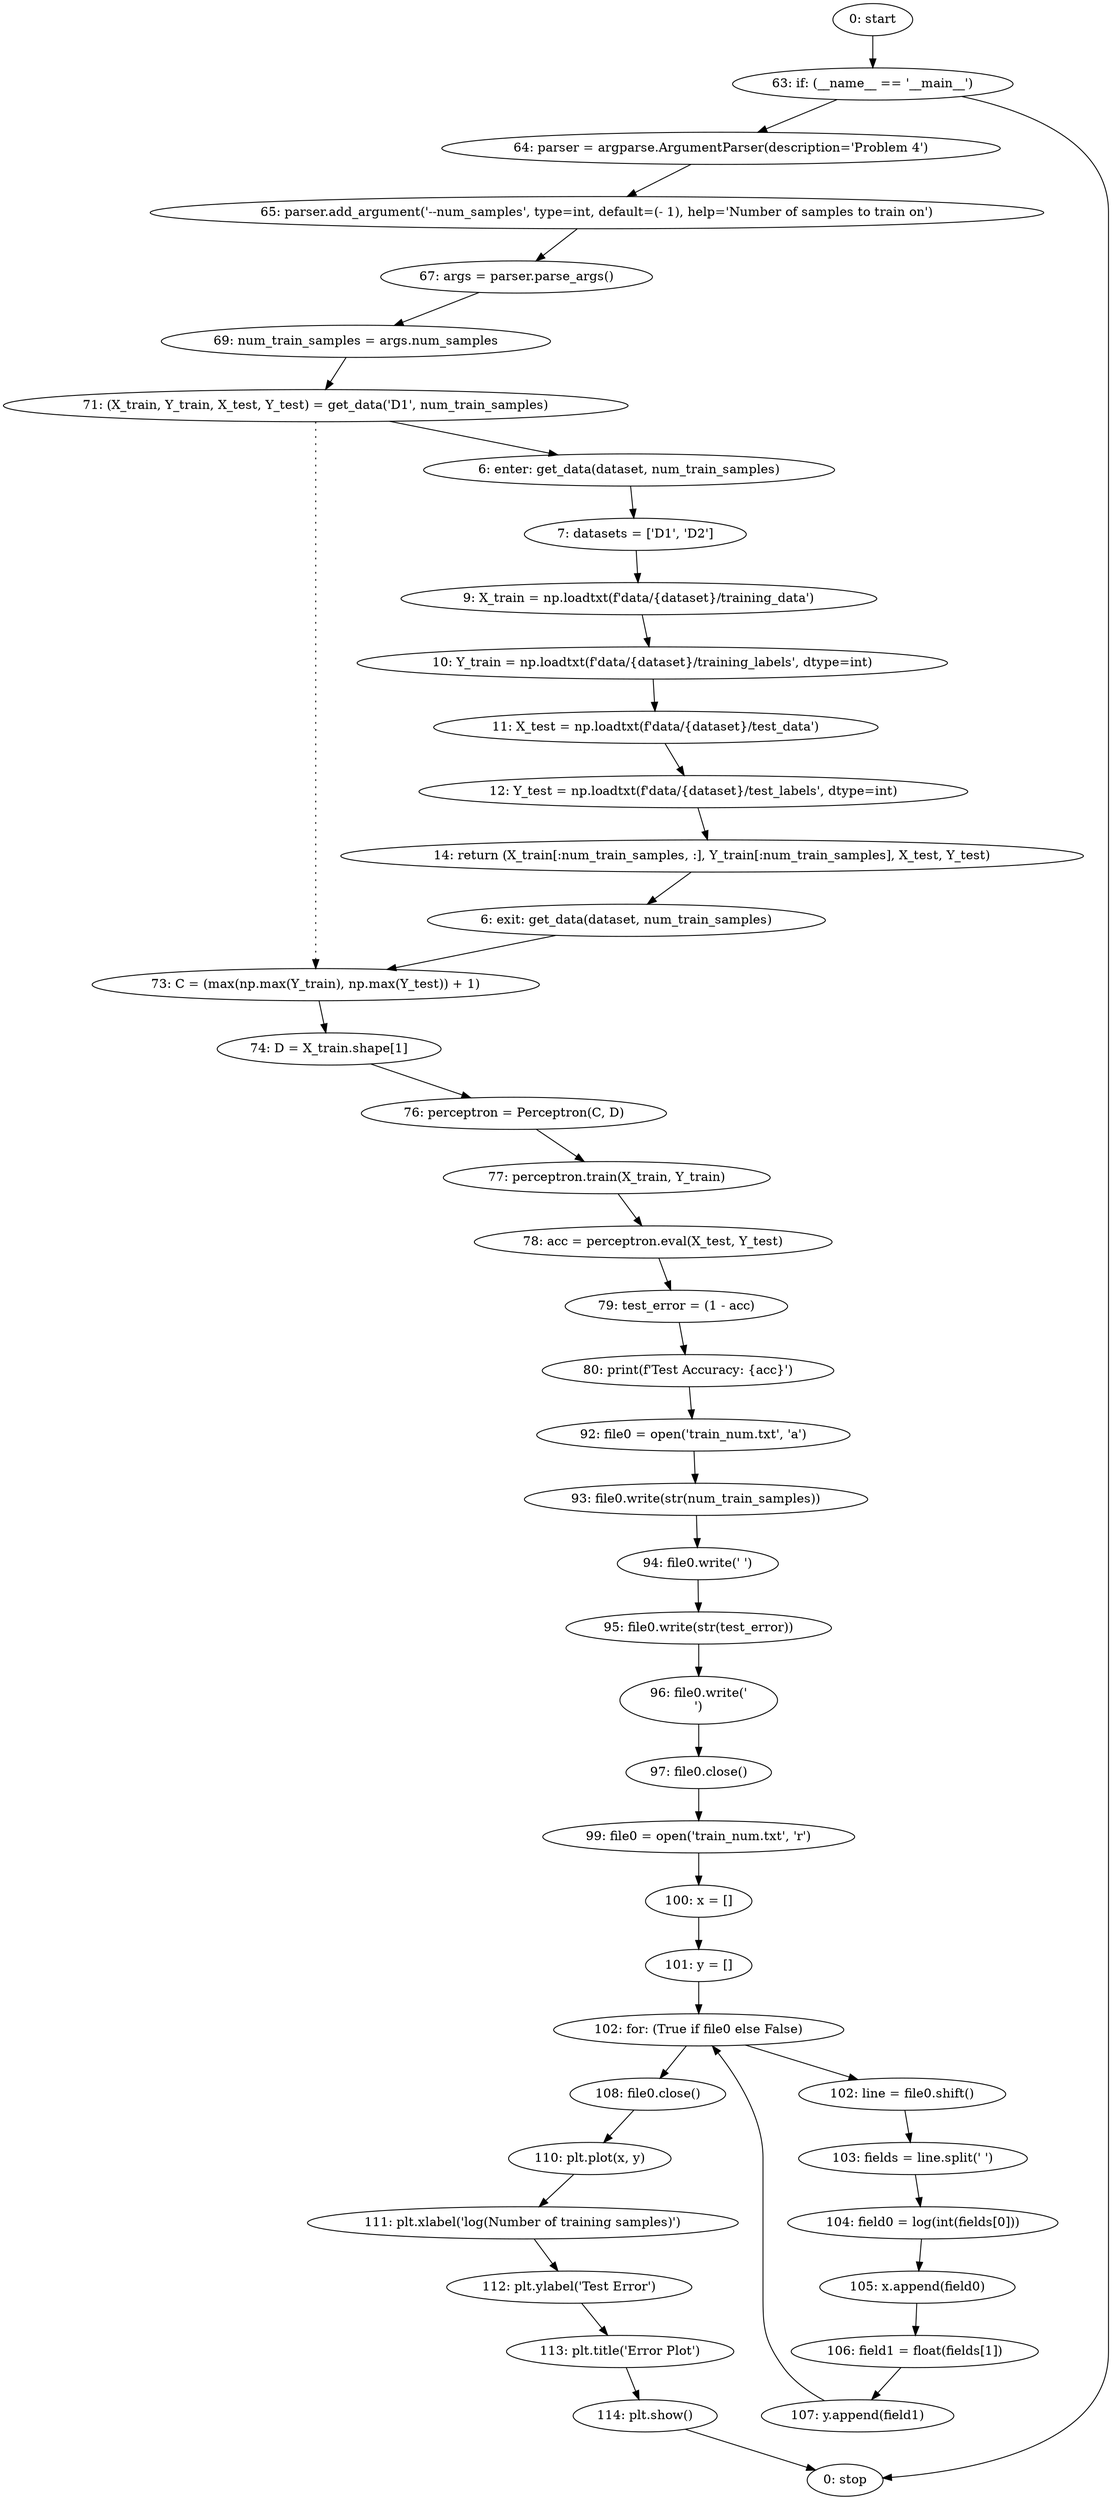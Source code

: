 strict digraph "" {
	node [label="\N"];
	0	 [label="0: start"];
	9	 [label="63: if: (__name__ == '__main__')"];
	0 -> 9;
	10	 [label="64: parser = argparse.ArgumentParser(description='Problem 4')"];
	9 -> 10;
	44	 [label="0: stop"];
	9 -> 44;
	1	 [label="6: enter: get_data(dataset, num_train_samples)"];
	3	 [label="7: datasets = ['D1', 'D2']"];
	1 -> 3;
	4	 [label="9: X_train = np.loadtxt(f'data/{dataset}/training_data')"];
	3 -> 4;
	14	 [label="71: (X_train, Y_train, X_test, Y_test) = get_data('D1', num_train_samples)"];
	14 -> 1;
	15	 [label="73: C = (max(np.max(Y_train), np.max(Y_test)) + 1)"];
	14 -> 15	 [style=dotted,
		weight=100];
	16	 [label="74: D = X_train.shape[1]"];
	15 -> 16;
	2	 [label="6: exit: get_data(dataset, num_train_samples)"];
	2 -> 15;
	8	 [label="14: return (X_train[:num_train_samples, :], Y_train[:num_train_samples], X_test, Y_test)"];
	8 -> 2;
	5	 [label="10: Y_train = np.loadtxt(f'data/{dataset}/training_labels', dtype=int)"];
	4 -> 5;
	6	 [label="11: X_test = np.loadtxt(f'data/{dataset}/test_data')"];
	5 -> 6;
	7	 [label="12: Y_test = np.loadtxt(f'data/{dataset}/test_labels', dtype=int)"];
	6 -> 7;
	7 -> 8;
	11	 [label="65: parser.add_argument('--num_samples', type=int, default=(- 1), help='Number of samples to train on')"];
	10 -> 11;
	12	 [label="67: args = parser.parse_args()"];
	11 -> 12;
	13	 [label="69: num_train_samples = args.num_samples"];
	12 -> 13;
	13 -> 14;
	17	 [label="76: perceptron = Perceptron(C, D)"];
	16 -> 17;
	18	 [label="77: perceptron.train(X_train, Y_train)"];
	17 -> 18;
	19	 [label="78: acc = perceptron.eval(X_test, Y_test)"];
	18 -> 19;
	20	 [label="79: test_error = (1 - acc)"];
	19 -> 20;
	21	 [label="80: print(f'Test Accuracy: {acc}')"];
	20 -> 21;
	22	 [label="92: file0 = open('train_num.txt', 'a')"];
	21 -> 22;
	23	 [label="93: file0.write(str(num_train_samples))"];
	22 -> 23;
	24	 [label="94: file0.write(' ')"];
	23 -> 24;
	25	 [label="95: file0.write(str(test_error))"];
	24 -> 25;
	26	 [label="96: file0.write('\n')"];
	25 -> 26;
	27	 [label="97: file0.close()"];
	26 -> 27;
	28	 [label="99: file0 = open('train_num.txt', 'r')"];
	27 -> 28;
	29	 [label="100: x = []"];
	28 -> 29;
	30	 [label="101: y = []"];
	29 -> 30;
	31	 [label="102: for: (True if file0 else False)"];
	30 -> 31;
	32	 [label="102: line = file0.shift()"];
	31 -> 32;
	38	 [label="108: file0.close()"];
	31 -> 38;
	33	 [label="103: fields = line.split(' ')"];
	32 -> 33;
	39	 [label="110: plt.plot(x, y)"];
	38 -> 39;
	37	 [label="107: y.append(field1)"];
	37 -> 31;
	34	 [label="104: field0 = log(int(fields[0]))"];
	33 -> 34;
	35	 [label="105: x.append(field0)"];
	34 -> 35;
	36	 [label="106: field1 = float(fields[1])"];
	35 -> 36;
	36 -> 37;
	40	 [label="111: plt.xlabel('log(Number of training samples)')"];
	39 -> 40;
	41	 [label="112: plt.ylabel('Test Error')"];
	40 -> 41;
	42	 [label="113: plt.title('Error Plot')"];
	41 -> 42;
	43	 [label="114: plt.show()"];
	42 -> 43;
	43 -> 44;
}

